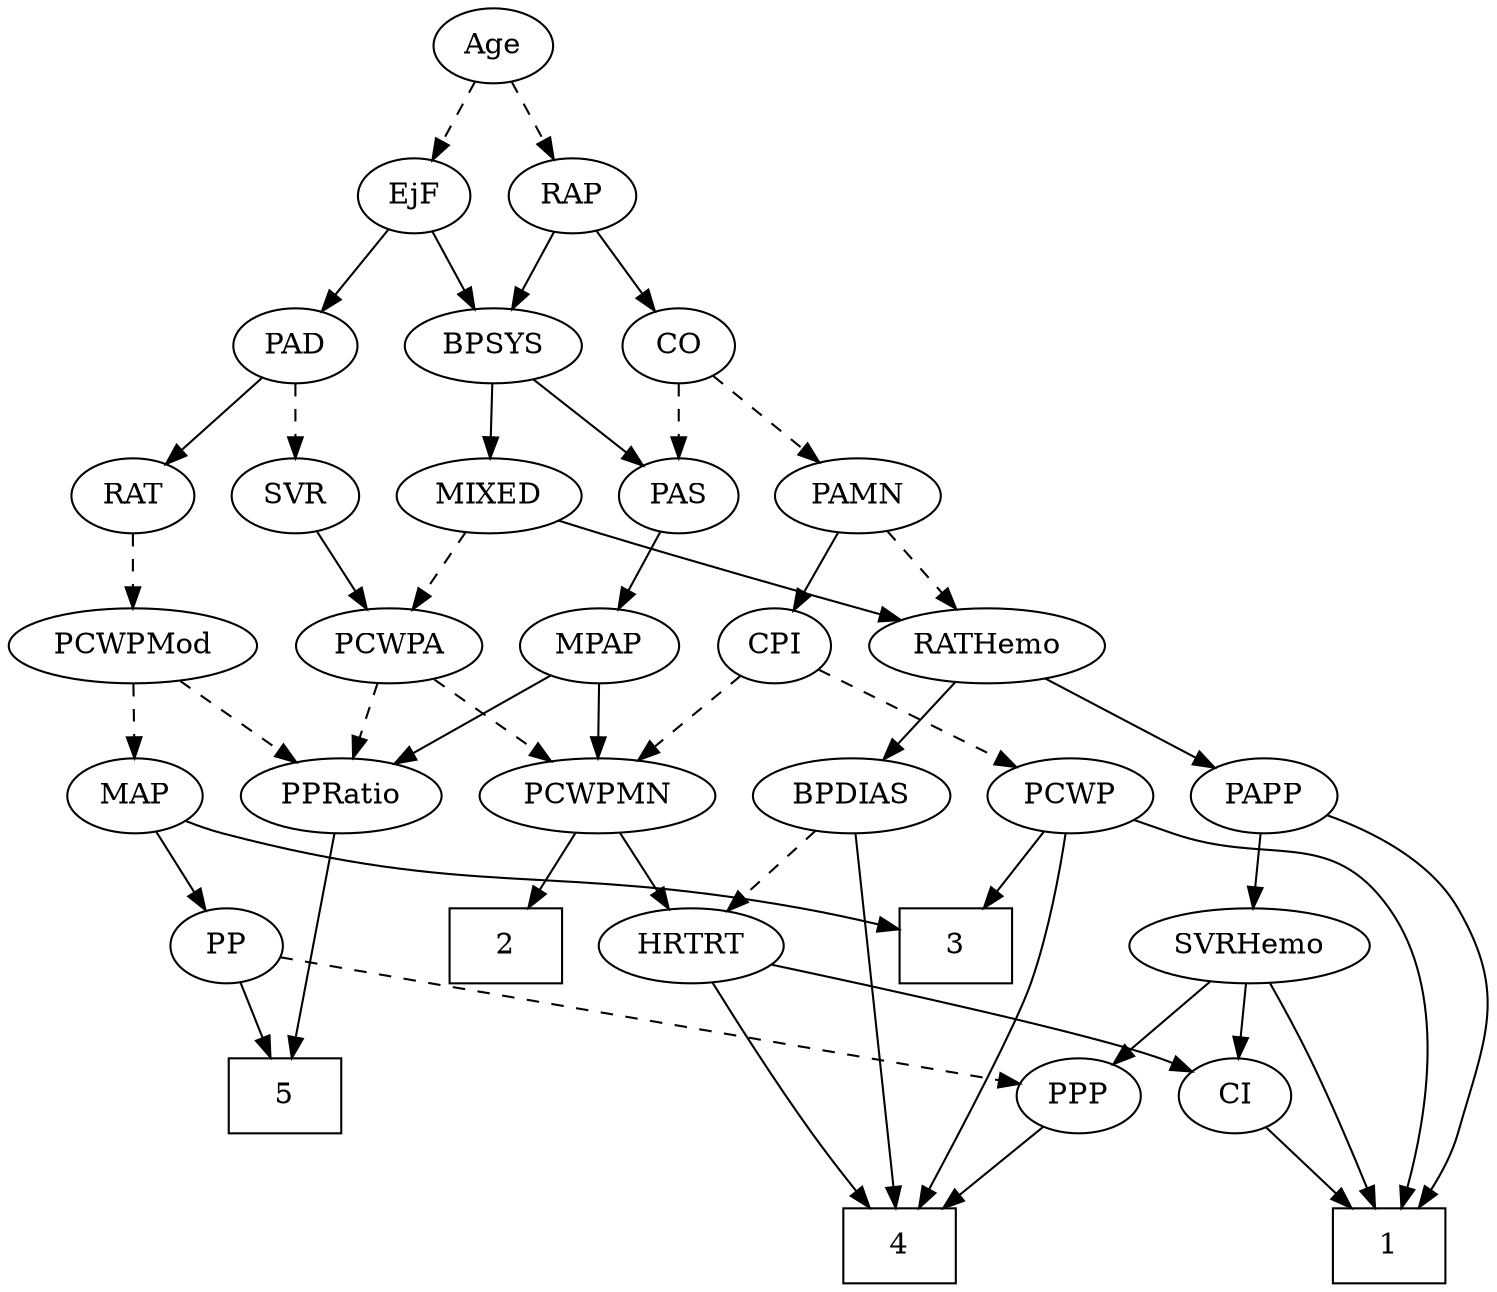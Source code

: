 strict digraph {
	graph [bb="0,0,641.45,612"];
	node [label="\N"];
	1	[height=0.5,
		pos="47.454,18",
		shape=box,
		width=0.75];
	2	[height=0.5,
		pos="447.45,162",
		shape=box,
		width=0.75];
	3	[height=0.5,
		pos="239.45,162",
		shape=box,
		width=0.75];
	4	[height=0.5,
		pos="321.45,18",
		shape=box,
		width=0.75];
	5	[height=0.5,
		pos="547.45,90",
		shape=box,
		width=0.75];
	Age	[height=0.5,
		pos="428.45,594",
		width=0.75];
	EjF	[height=0.5,
		pos="465.45,522",
		width=0.75];
	Age -> EjF	[pos="e,456.92,539.15 437.04,576.76 441.52,568.28 447.11,557.71 452.14,548.2",
		style=dashed];
	RAP	[height=0.5,
		pos="392.45,522",
		width=0.77632];
	Age -> RAP	[pos="e,401.01,539.63 420.1,576.76 415.81,568.4 410.46,558.02 405.62,548.61",
		style=dashed];
	BPSYS	[height=0.5,
		pos="429.45,450",
		width=1.0471];
	EjF -> BPSYS	[pos="e,438.01,467.63 457.1,504.76 452.81,496.4 447.46,486.02 442.62,476.61",
		style=solid];
	PAD	[height=0.5,
		pos="516.45,450",
		width=0.79437];
	EjF -> PAD	[pos="e,504.81,466.98 476.77,505.46 483.22,496.62 491.44,485.34 498.72,475.34",
		style=solid];
	RAP -> BPSYS	[pos="e,420.66,467.63 401.04,504.76 405.45,496.4 410.95,486.02 415.92,476.61",
		style=solid];
	CO	[height=0.5,
		pos="345.45,450",
		width=0.75];
	RAP -> CO	[pos="e,356.08,466.82 381.79,505.12 375.9,496.34 368.46,485.26 361.85,475.42",
		style=solid];
	MIXED	[height=0.5,
		pos="430.45,378",
		width=1.1193];
	RATHemo	[height=0.5,
		pos="208.45,306",
		width=1.3721];
	MIXED -> RATHemo	[pos="e,245.7,317.98 399.93,366.22 393.82,364.11 387.45,361.96 381.45,360 339.06,346.16 290.47,331.37 255.61,320.94",
		style=solid];
	PCWPA	[height=0.5,
		pos="477.45,306",
		width=1.1555];
	MIXED -> PCWPA	[pos="e,466.4,323.47 441.59,360.41 447.33,351.87 454.44,341.28 460.81,331.79",
		style=dashed];
	MPAP	[height=0.5,
		pos="382.45,306",
		width=0.97491];
	PCWPMN	[height=0.5,
		pos="392.45,234",
		width=1.3902];
	MPAP -> PCWPMN	[pos="e,390.01,252.1 384.93,287.7 386.03,279.98 387.35,270.71 388.58,262.11",
		style=solid];
	PPRatio	[height=0.5,
		pos="579.45,234",
		width=1.1013];
	MPAP -> PPRatio	[pos="e,549.26,245.75 409.39,294.41 415.01,292.25 420.91,290.02 426.45,288 472.81,271.11 484.87,268.24 531.45,252 534.15,251.06 536.94,\
250.08 539.74,249.1",
		style=solid];
	BPSYS -> MIXED	[pos="e,430.21,396.1 429.7,431.7 429.81,423.98 429.94,414.71 430.07,406.11",
		style=solid];
	PAS	[height=0.5,
		pos="345.45,378",
		width=0.75];
	BPSYS -> PAS	[pos="e,361.66,392.5 411.23,433.81 399,423.62 382.76,410.09 369.48,399.02",
		style=solid];
	RAT	[height=0.5,
		pos="589.45,378",
		width=0.75827];
	PAD -> RAT	[pos="e,574.6,393.25 531.58,434.5 541.83,424.67 555.55,411.52 567.05,400.48",
		style=solid];
	SVR	[height=0.5,
		pos="516.45,378",
		width=0.77632];
	PAD -> SVR	[pos="e,516.45,396.1 516.45,431.7 516.45,423.98 516.45,414.71 516.45,406.11",
		style=dashed];
	CO -> PAS	[pos="e,345.45,396.1 345.45,431.7 345.45,423.98 345.45,414.71 345.45,406.11",
		style=dashed];
	PAMN	[height=0.5,
		pos="264.45,378",
		width=1.011];
	CO -> PAMN	[pos="e,281.83,394.01 329.45,435.17 318.07,425.34 302.56,411.93 289.55,400.69",
		style=dashed];
	PAS -> MPAP	[pos="e,373.66,323.63 354.04,360.76 358.45,352.4 363.95,342.02 368.92,332.61",
		style=solid];
	PAMN -> RATHemo	[pos="e,221.89,323.8 251.75,361.12 244.79,352.42 236.01,341.45 228.18,331.66",
		style=dashed];
	CPI	[height=0.5,
		pos="302.45,306",
		width=0.75];
	PAMN -> CPI	[pos="e,293.51,323.47 273.46,360.41 278,352.04 283.61,341.71 288.68,332.37",
		style=solid];
	BPDIAS	[height=0.5,
		pos="282.45,234",
		width=1.1735];
	RATHemo -> BPDIAS	[pos="e,265.89,250.67 225.62,288.76 235.37,279.53 247.75,267.83 258.45,257.7",
		style=solid];
	PAPP	[height=0.5,
		pos="102.45,234",
		width=0.88464];
	RATHemo -> PAPP	[pos="e,122.3,248.11 185.71,289.98 169.66,279.38 148.02,265.09 130.83,253.74",
		style=solid];
	CPI -> PCWPMN	[pos="e,372.46,250.55 319.38,291.83 331.98,282.03 349.47,268.43 364.18,256.99",
		style=dashed];
	PCWP	[height=0.5,
		pos="187.45,234",
		width=0.97491];
	CPI -> PCWP	[pos="e,209.12,248.19 283.21,293.28 265.38,282.43 238.58,266.12 217.87,253.51",
		style=dashed];
	PCWPMod	[height=0.5,
		pos="589.45,306",
		width=1.4443];
	RAT -> PCWPMod	[pos="e,589.45,324.1 589.45,359.7 589.45,351.98 589.45,342.71 589.45,334.11",
		style=dashed];
	SVR -> PCWPA	[pos="e,486.72,323.63 507.41,360.76 502.75,352.4 496.96,342.02 491.72,332.61",
		style=solid];
	MAP	[height=0.5,
		pos="491.45,234",
		width=0.84854];
	PCWPMod -> MAP	[pos="e,510.17,248.37 567.71,289.46 553.15,279.07 533.88,265.3 518.36,254.22",
		style=dashed];
	PCWPMod -> PPRatio	[pos="e,581.9,252.1 586.98,287.7 585.88,279.98 584.56,270.71 583.33,262.11",
		style=dashed];
	PCWPA -> PCWPMN	[pos="e,411.75,250.89 459.01,289.81 447.56,280.38 432.62,268.08 419.81,257.53",
		style=dashed];
	PCWPA -> PPRatio	[pos="e,558.35,249.49 498.59,290.5 513.36,280.36 533.29,266.68 549.67,255.44",
		style=dashed];
	PCWPMN -> 2	[pos="e,433.75,180.45 405.49,216.41 412.07,208.03 420.2,197.68 427.55,188.33",
		style=solid];
	HRTRT	[height=0.5,
		pos="362.45,162",
		width=1.1013];
	PCWPMN -> HRTRT	[pos="e,369.65,179.79 385.19,216.05 381.73,207.97 377.51,198.12 373.65,189.11",
		style=solid];
	SVRHemo	[height=0.5,
		pos="106.45,162",
		width=1.3902];
	SVRHemo -> 1	[pos="e,54.629,36.268 99.455,144.15 89.352,119.84 70.581,74.66 58.57,45.753",
		style=solid];
	PPP	[height=0.5,
		pos="349.45,90",
		width=0.75];
	SVRHemo -> PPP	[pos="e,324.98,98.049 144.16,150.14 191,136.64 270.26,113.81 315.36,100.82",
		style=solid];
	CI	[height=0.5,
		pos="121.45,90",
		width=0.75];
	SVRHemo -> CI	[pos="e,117.79,108.1 110.16,143.7 111.82,135.98 113.8,126.71 115.64,118.11",
		style=solid];
	BPDIAS -> 4	[pos="e,318.31,36.232 285.58,215.85 292.34,178.75 308.37,90.81 316.52,46.103",
		style=solid];
	BPDIAS -> HRTRT	[pos="e,345.02,178.25 300.21,217.46 311.16,207.88 325.37,195.45 337.45,184.88",
		style=dashed];
	MAP -> 3	[pos="e,266.49,169.2 468,222.31 462.63,220.06 456.89,217.82 451.45,216 419.16,205.18 327.9,183.47 276.26,171.46",
		style=solid];
	PP	[height=0.5,
		pos="519.45,162",
		width=0.75];
	MAP -> PP	[pos="e,512.87,179.47 498.09,216.41 501.37,208.22 505.4,198.14 509.07,188.95",
		style=solid];
	PP -> 5	[pos="e,540.48,108.45 526.09,144.41 529.27,136.45 533.17,126.72 536.75,117.76",
		style=solid];
	PP -> PPP	[pos="e,372.4,99.558 498.24,150.7 493.41,148.44 488.27,146.09 483.45,144 449.11,129.12 409.14,113.53 381.85,103.14",
		style=dashed];
	PPP -> 4	[pos="e,328.43,36.447 342.82,72.411 339.64,64.454 335.74,54.722 332.16,45.756",
		style=solid];
	PPRatio -> 5	[pos="e,551.33,108.19 575.59,215.87 570.12,191.56 560.03,146.82 553.54,118.01",
		style=solid];
	PCWP -> 1	[pos="e,41.648,36.132 160.01,222.35 154.53,220.23 148.81,218.04 143.45,216 100.87,199.79 73.41,217.45 47.454,180 19.824,140.13 29.656,\
80.326 38.856,45.938",
		style=solid];
	PCWP -> 3	[pos="e,226.73,180.12 199.51,216.76 205.76,208.35 213.54,197.89 220.56,188.44",
		style=solid];
	PCWP -> 4	[pos="e,298.67,36.122 187.68,215.68 188.55,197.05 191.86,166.99 203.45,144 224.38,102.53 263.47,65.283 290.91,42.452",
		style=solid];
	CI -> 1	[pos="e,65.545,36.113 106.48,74.834 96.872,65.746 84.148,53.71 72.975,43.141",
		style=solid];
	PAPP -> 1	[pos="e,33.128,36.434 74.77,224.61 54.086,216.72 27.265,202.67 14.454,180 -9.1603,138.21 1.2608,118.15 14.454,72 17.167,62.51 22.126,53.065 \
27.389,44.834",
		style=solid];
	PAPP -> SVRHemo	[pos="e,105.48,180.1 103.44,215.7 103.88,207.98 104.41,198.71 104.91,190.11",
		style=solid];
	HRTRT -> 4	[pos="e,348.55,33.612 373.16,144.62 383.71,126.28 396.73,95.973 385.45,72 379.28,58.869 368.08,47.874 356.75,39.364",
		style=solid];
	HRTRT -> CI	[pos="e,145.8,98.072 329.95,151.56 284.44,138.34 202.11,114.43 155.69,100.94",
		style=solid];
}
